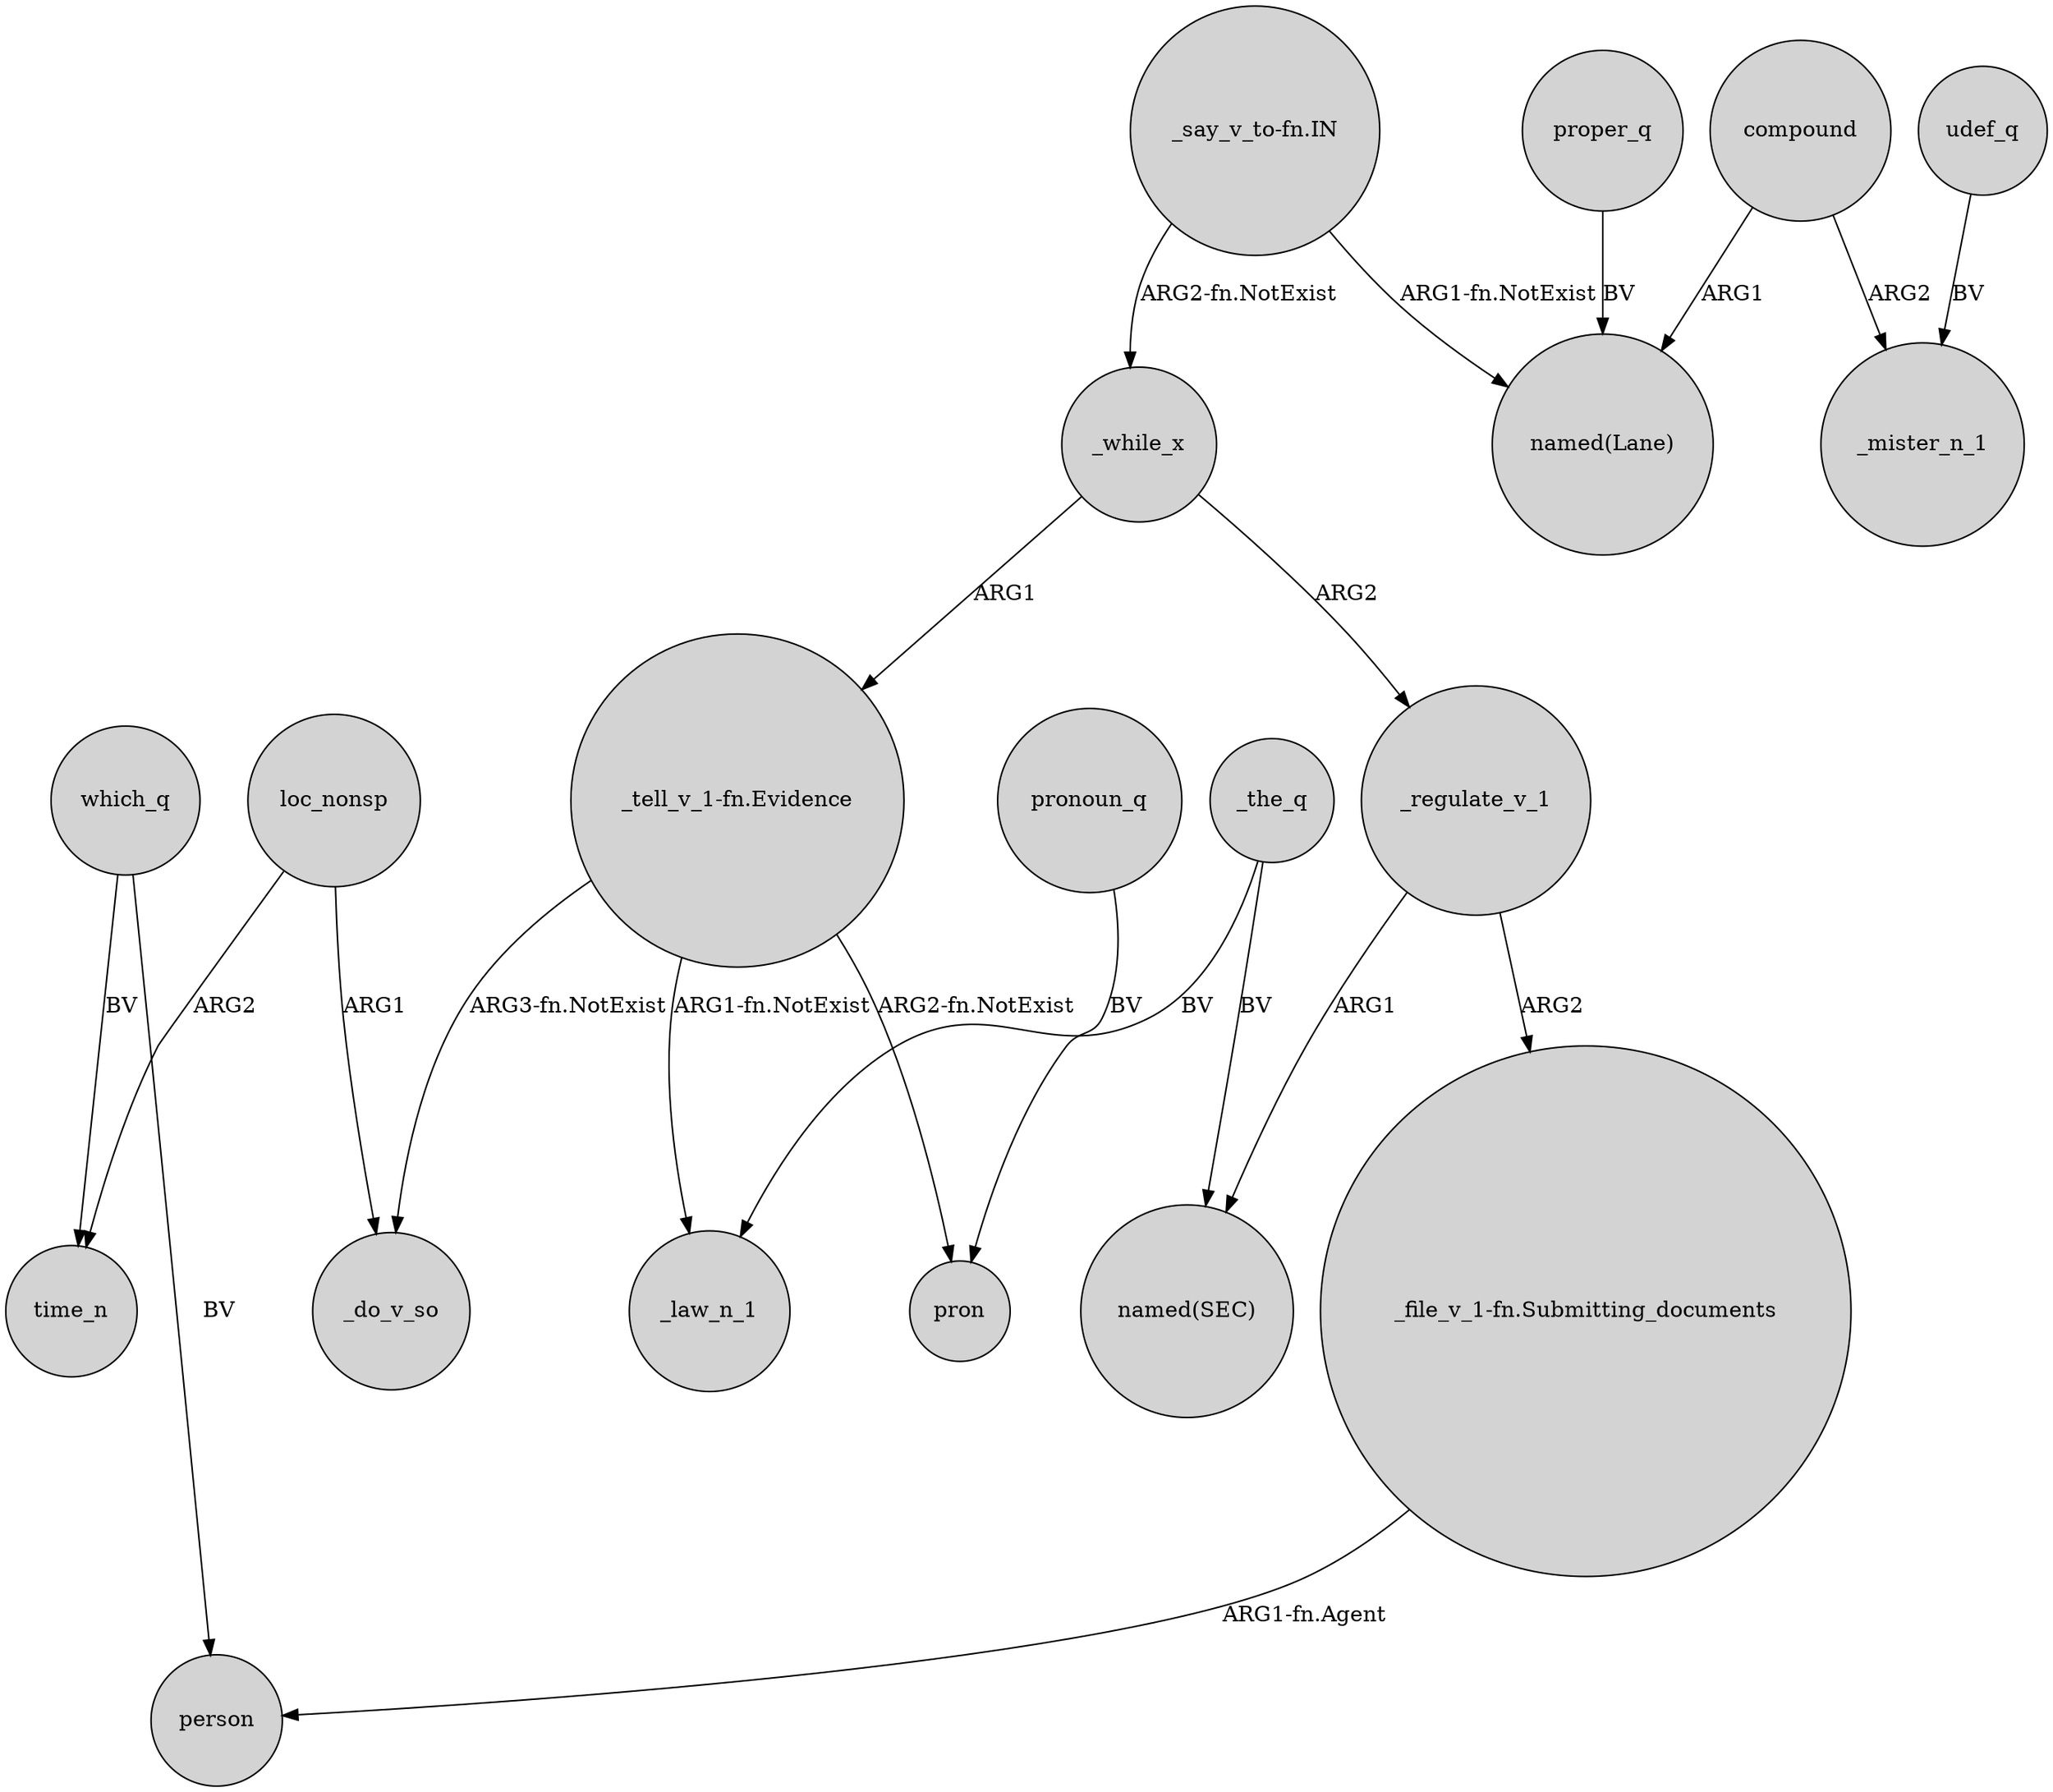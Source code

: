 digraph {
	node [shape=circle style=filled]
	"_tell_v_1-fn.Evidence" -> _do_v_so [label="ARG3-fn.NotExist"]
	compound -> "named(Lane)" [label=ARG1]
	loc_nonsp -> _do_v_so [label=ARG1]
	"_say_v_to-fn.IN" -> _while_x [label="ARG2-fn.NotExist"]
	"_tell_v_1-fn.Evidence" -> _law_n_1 [label="ARG1-fn.NotExist"]
	compound -> _mister_n_1 [label=ARG2]
	udef_q -> _mister_n_1 [label=BV]
	which_q -> time_n [label=BV]
	"_file_v_1-fn.Submitting_documents" -> person [label="ARG1-fn.Agent"]
	_while_x -> "_tell_v_1-fn.Evidence" [label=ARG1]
	loc_nonsp -> time_n [label=ARG2]
	pronoun_q -> pron [label=BV]
	_regulate_v_1 -> "named(SEC)" [label=ARG1]
	which_q -> person [label=BV]
	_the_q -> _law_n_1 [label=BV]
	_regulate_v_1 -> "_file_v_1-fn.Submitting_documents" [label=ARG2]
	_while_x -> _regulate_v_1 [label=ARG2]
	"_tell_v_1-fn.Evidence" -> pron [label="ARG2-fn.NotExist"]
	proper_q -> "named(Lane)" [label=BV]
	_the_q -> "named(SEC)" [label=BV]
	"_say_v_to-fn.IN" -> "named(Lane)" [label="ARG1-fn.NotExist"]
}
